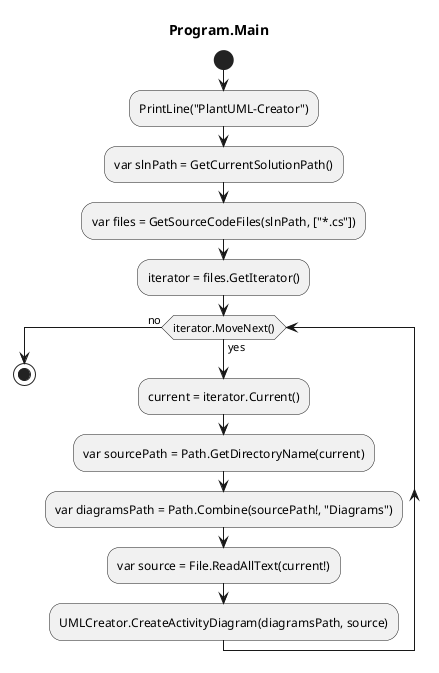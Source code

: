 @startuml Program.Main
title Program.Main
start
:PrintLine("PlantUML-Creator");
:var slnPath = GetCurrentSolutionPath();
:var files = GetSourceCodeFiles(slnPath, ["*.cs"]);
:iterator = files.GetIterator();
while (iterator.MoveNext()) is (yes)
:current = iterator.Current();
      :var sourcePath = Path.GetDirectoryName(current);
      :var diagramsPath = Path.Combine(sourcePath!, "Diagrams");
      :var source = File.ReadAllText(current!);
      :UMLCreator.CreateActivityDiagram(diagramsPath, source);
endwhile (no)
stop
@enduml
